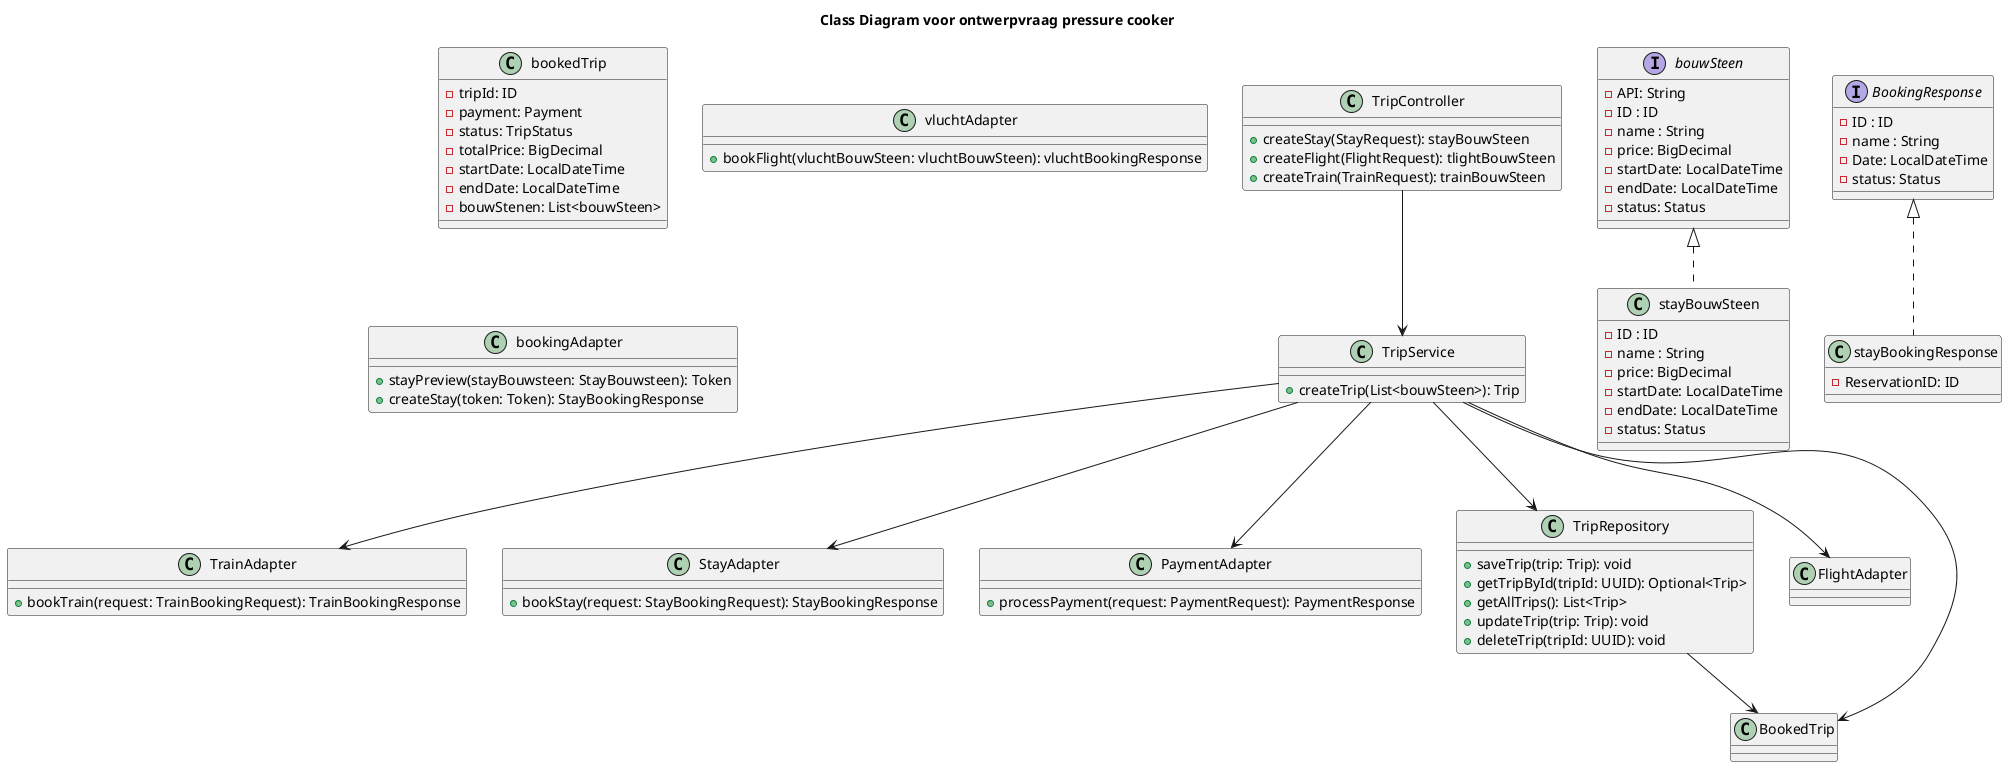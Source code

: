 @startuml
title Class Diagram voor ontwerpvraag pressure cooker
class TripController {
    +createStay(StayRequest): stayBouwSteen
    +createFlight(FlightRequest): tlightBouwSteen
    +createTrain(TrainRequest): trainBouwSteen
}

class TripService {
    +createTrip(List<bouwSteen>): Trip
}

class   bookedTrip{
    -tripId: ID
    -payment: Payment
    -status: TripStatus
    -totalPrice: BigDecimal
    -startDate: LocalDateTime
    -endDate: LocalDateTime
    -bouwStenen: List<bouwSteen>
}

class stayBouwSteen implements bouwSteen {
  -ID : ID
  -name : String
  -price: BigDecimal
  -startDate: LocalDateTime
  -endDate: LocalDateTime
  -status: Status
}

interface bouwSteen {
  -API: String
  -ID : ID
  -name : String
  -price: BigDecimal
  -startDate: LocalDateTime
  -endDate: LocalDateTime
  -status: Status
}

interface BookingResponse {
    -ID : ID
    -name : String
    -Date: LocalDateTime
    -status: Status
}

class stayBookingResponse implements BookingResponse{
   -ReservationID: ID
}



class vluchtAdapter {
    +bookFlight(vluchtBouwSteen: vluchtBouwSteen): vluchtBookingResponse
}

class TrainAdapter {
    +bookTrain(request: TrainBookingRequest): TrainBookingResponse
}

class StayAdapter {
    +bookStay(request: StayBookingRequest): StayBookingResponse
}


class bookingAdapter {
   +stayPreview(stayBouwsteen: StayBouwsteen): Token
   +createStay(token: Token): StayBookingResponse
}

class PaymentAdapter {
    +processPayment(request: PaymentRequest): PaymentResponse
}

class TripRepository {
    +saveTrip(trip: Trip): void
    +getTripById(tripId: UUID): Optional<Trip>
    +getAllTrips(): List<Trip>
    +updateTrip(trip: Trip): void
    +deleteTrip(tripId: UUID): void
}

TripController --> TripService
TripService --> FlightAdapter
TripService --> TrainAdapter
TripService --> StayAdapter
TripService --> PaymentAdapter
TripService --> TripRepository
TripService --> BookedTrip
TripRepository --> BookedTrip

@enduml
